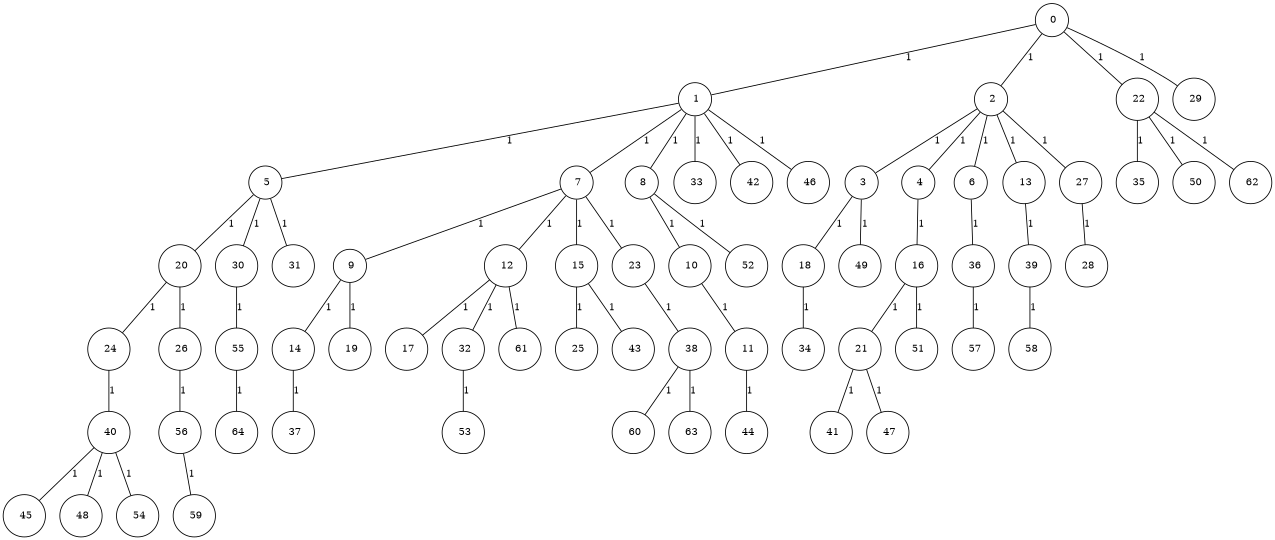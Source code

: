 graph G {
size="8.5,11;"
ratio = "expand;"
fixedsize="true;"
overlap="scale;"
node[shape=circle,width=.12,hight=.12,fontsize=12]
edge[fontsize=12]

0[label=" 0" color=black, pos="0.75104256,0.13395923!"];
1[label=" 1" color=black, pos="1.7733444,0.10202189!"];
2[label=" 2" color=black, pos="2.5538282,0.41540911!"];
3[label=" 3" color=black, pos="1.8542478,2.2920264!"];
4[label=" 4" color=black, pos="1.0069882,2.5468567!"];
5[label=" 5" color=black, pos="2.5965433,2.2532027!"];
6[label=" 6" color=black, pos="0.93732607,1.5319072!"];
7[label=" 7" color=black, pos="2.8244315,2.20563!"];
8[label=" 8" color=black, pos="1.9694425,0.70513304!"];
9[label=" 9" color=black, pos="2.9045363,0.54883865!"];
10[label=" 10" color=black, pos="2.4906131,0.93391144!"];
11[label=" 11" color=black, pos="1.8702058,1.5645741!"];
12[label=" 12" color=black, pos="2.3543967,0.35021252!"];
13[label=" 13" color=black, pos="0.61994798,0.768149!"];
14[label=" 14" color=black, pos="0.076869095,0.391998!"];
15[label=" 15" color=black, pos="0.65943162,0.47677458!"];
16[label=" 16" color=black, pos="0.93721728,2.3716611!"];
17[label=" 17" color=black, pos="2.9890626,0.30011806!"];
18[label=" 18" color=black, pos="0.88474746,0.82453651!"];
19[label=" 19" color=black, pos="1.4599673,0.63214736!"];
20[label=" 20" color=black, pos="1.5005414,0.7653041!"];
21[label=" 21" color=black, pos="0.58577509,0.67776342!"];
22[label=" 22" color=black, pos="1.8335093,1.5639447!"];
23[label=" 23" color=black, pos="2.6673895,1.1218151!"];
24[label=" 24" color=black, pos="0.22262696,0.44636028!"];
25[label=" 25" color=black, pos="2.4139759,1.6913651!"];
26[label=" 26" color=black, pos="2.9805078,1.0536766!"];
27[label=" 27" color=black, pos="2.9050122,1.2548392!"];
28[label=" 28" color=black, pos="0.66818384,2.526043!"];
29[label=" 29" color=black, pos="1.5535964,2.9166031!"];
30[label=" 30" color=black, pos="2.2735679,1.8800467!"];
31[label=" 31" color=black, pos="0.5212672,1.545564!"];
32[label=" 32" color=black, pos="1.495338,0.95558368!"];
33[label=" 33" color=black, pos="0.73840267,2.2080372!"];
34[label=" 34" color=black, pos="2.1628504,1.1593857!"];
35[label=" 35" color=black, pos="2.9475378,1.4734163!"];
36[label=" 36" color=black, pos="2.4343683,2.8696805!"];
37[label=" 37" color=black, pos="0.20326577,0.37507051!"];
38[label=" 38" color=black, pos="0.26683154,2.4177909!"];
39[label=" 39" color=black, pos="2.256979,0.53199291!"];
40[label=" 40" color=black, pos="1.9552793,2.6616309!"];
41[label=" 41" color=black, pos="2.1345254,0.41259249!"];
42[label=" 42" color=black, pos="1.1313819,2.3652385!"];
43[label=" 43" color=black, pos="2.9862031,0.69464128!"];
44[label=" 44" color=black, pos="1.8381142,1.4085362!"];
45[label=" 45" color=black, pos="0.3506055,0.51821356!"];
46[label=" 46" color=black, pos="1.0387239,2.4055358!"];
47[label=" 47" color=black, pos="1.8993595,1.04802!"];
48[label=" 48" color=black, pos="0.42510529,1.5483207!"];
49[label=" 49" color=black, pos="1.579319,2.8570065!"];
50[label=" 50" color=black, pos="1.5328914,2.7896205!"];
51[label=" 51" color=black, pos="2.0608999,0.93966602!"];
52[label=" 52" color=black, pos="1.0485836,1.940394!"];
53[label=" 53" color=black, pos="1.1318089,2.0166262!"];
54[label=" 54" color=black, pos="2.394612,2.4662358!"];
55[label=" 55" color=black, pos="2.3596906,2.1486103!"];
56[label=" 56" color=black, pos="0.22390664,0.3444266!"];
57[label=" 57" color=black, pos="1.6578442,1.5139265!"];
58[label=" 58" color=black, pos="0.42367812,1.7098303!"];
59[label=" 59" color=black, pos="0.78780878,1.383592!"];
60[label=" 60" color=black, pos="2.9976985,0.23558151!"];
61[label=" 61" color=black, pos="2.7825935,1.3000402!"];
62[label=" 62" color=black, pos="0.67436961,1.471177!"];
63[label=" 63" color=black, pos="2.2805317,1.8188562!"];
64[label=" 64" color=black, pos="0.31671823,0.30766394!"];
0--1[label="1"]
0--2[label="1"]
0--22[label="1"]
0--29[label="1"]
1--5[label="1"]
1--7[label="1"]
1--8[label="1"]
1--33[label="1"]
1--42[label="1"]
1--46[label="1"]
2--3[label="1"]
2--4[label="1"]
2--6[label="1"]
2--13[label="1"]
2--27[label="1"]
3--18[label="1"]
3--49[label="1"]
4--16[label="1"]
5--20[label="1"]
5--30[label="1"]
5--31[label="1"]
6--36[label="1"]
7--9[label="1"]
7--12[label="1"]
7--15[label="1"]
7--23[label="1"]
8--10[label="1"]
8--52[label="1"]
9--14[label="1"]
9--19[label="1"]
10--11[label="1"]
11--44[label="1"]
12--17[label="1"]
12--32[label="1"]
12--61[label="1"]
13--39[label="1"]
14--37[label="1"]
15--25[label="1"]
15--43[label="1"]
16--21[label="1"]
16--51[label="1"]
18--34[label="1"]
20--24[label="1"]
20--26[label="1"]
21--41[label="1"]
21--47[label="1"]
22--35[label="1"]
22--50[label="1"]
22--62[label="1"]
23--38[label="1"]
24--40[label="1"]
26--56[label="1"]
27--28[label="1"]
30--55[label="1"]
32--53[label="1"]
36--57[label="1"]
38--60[label="1"]
38--63[label="1"]
39--58[label="1"]
40--45[label="1"]
40--48[label="1"]
40--54[label="1"]
55--64[label="1"]
56--59[label="1"]

}
